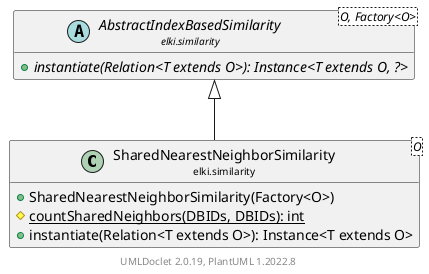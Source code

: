 @startuml
    remove .*\.(Instance|Par|Parameterizer|Factory)$
    set namespaceSeparator none
    hide empty fields
    hide empty methods

    class "<size:14>SharedNearestNeighborSimilarity\n<size:10>elki.similarity" as elki.similarity.SharedNearestNeighborSimilarity<O> [[SharedNearestNeighborSimilarity.html]] {
        +SharedNearestNeighborSimilarity(Factory<O>)
        {static} #countSharedNeighbors(DBIDs, DBIDs): int
        +instantiate(Relation<T extends O>): Instance<T extends O>
    }

    abstract class "<size:14>AbstractIndexBasedSimilarity\n<size:10>elki.similarity" as elki.similarity.AbstractIndexBasedSimilarity<O, Factory<O>> [[AbstractIndexBasedSimilarity.html]] {
        {abstract} +instantiate(Relation<T extends O>): Instance<T extends O, ?>
    }
    class "<size:14>SharedNearestNeighborSimilarity.Instance\n<size:10>elki.similarity" as elki.similarity.SharedNearestNeighborSimilarity.Instance<O> [[SharedNearestNeighborSimilarity.Instance.html]]
    class "<size:14>SharedNearestNeighborSimilarity.Par\n<size:10>elki.similarity" as elki.similarity.SharedNearestNeighborSimilarity.Par<O>

    elki.similarity.AbstractIndexBasedSimilarity <|-- elki.similarity.SharedNearestNeighborSimilarity
    elki.similarity.SharedNearestNeighborSimilarity +-- elki.similarity.SharedNearestNeighborSimilarity.Instance
    elki.similarity.SharedNearestNeighborSimilarity +-- elki.similarity.SharedNearestNeighborSimilarity.Par

    center footer UMLDoclet 2.0.19, PlantUML 1.2022.8
@enduml
